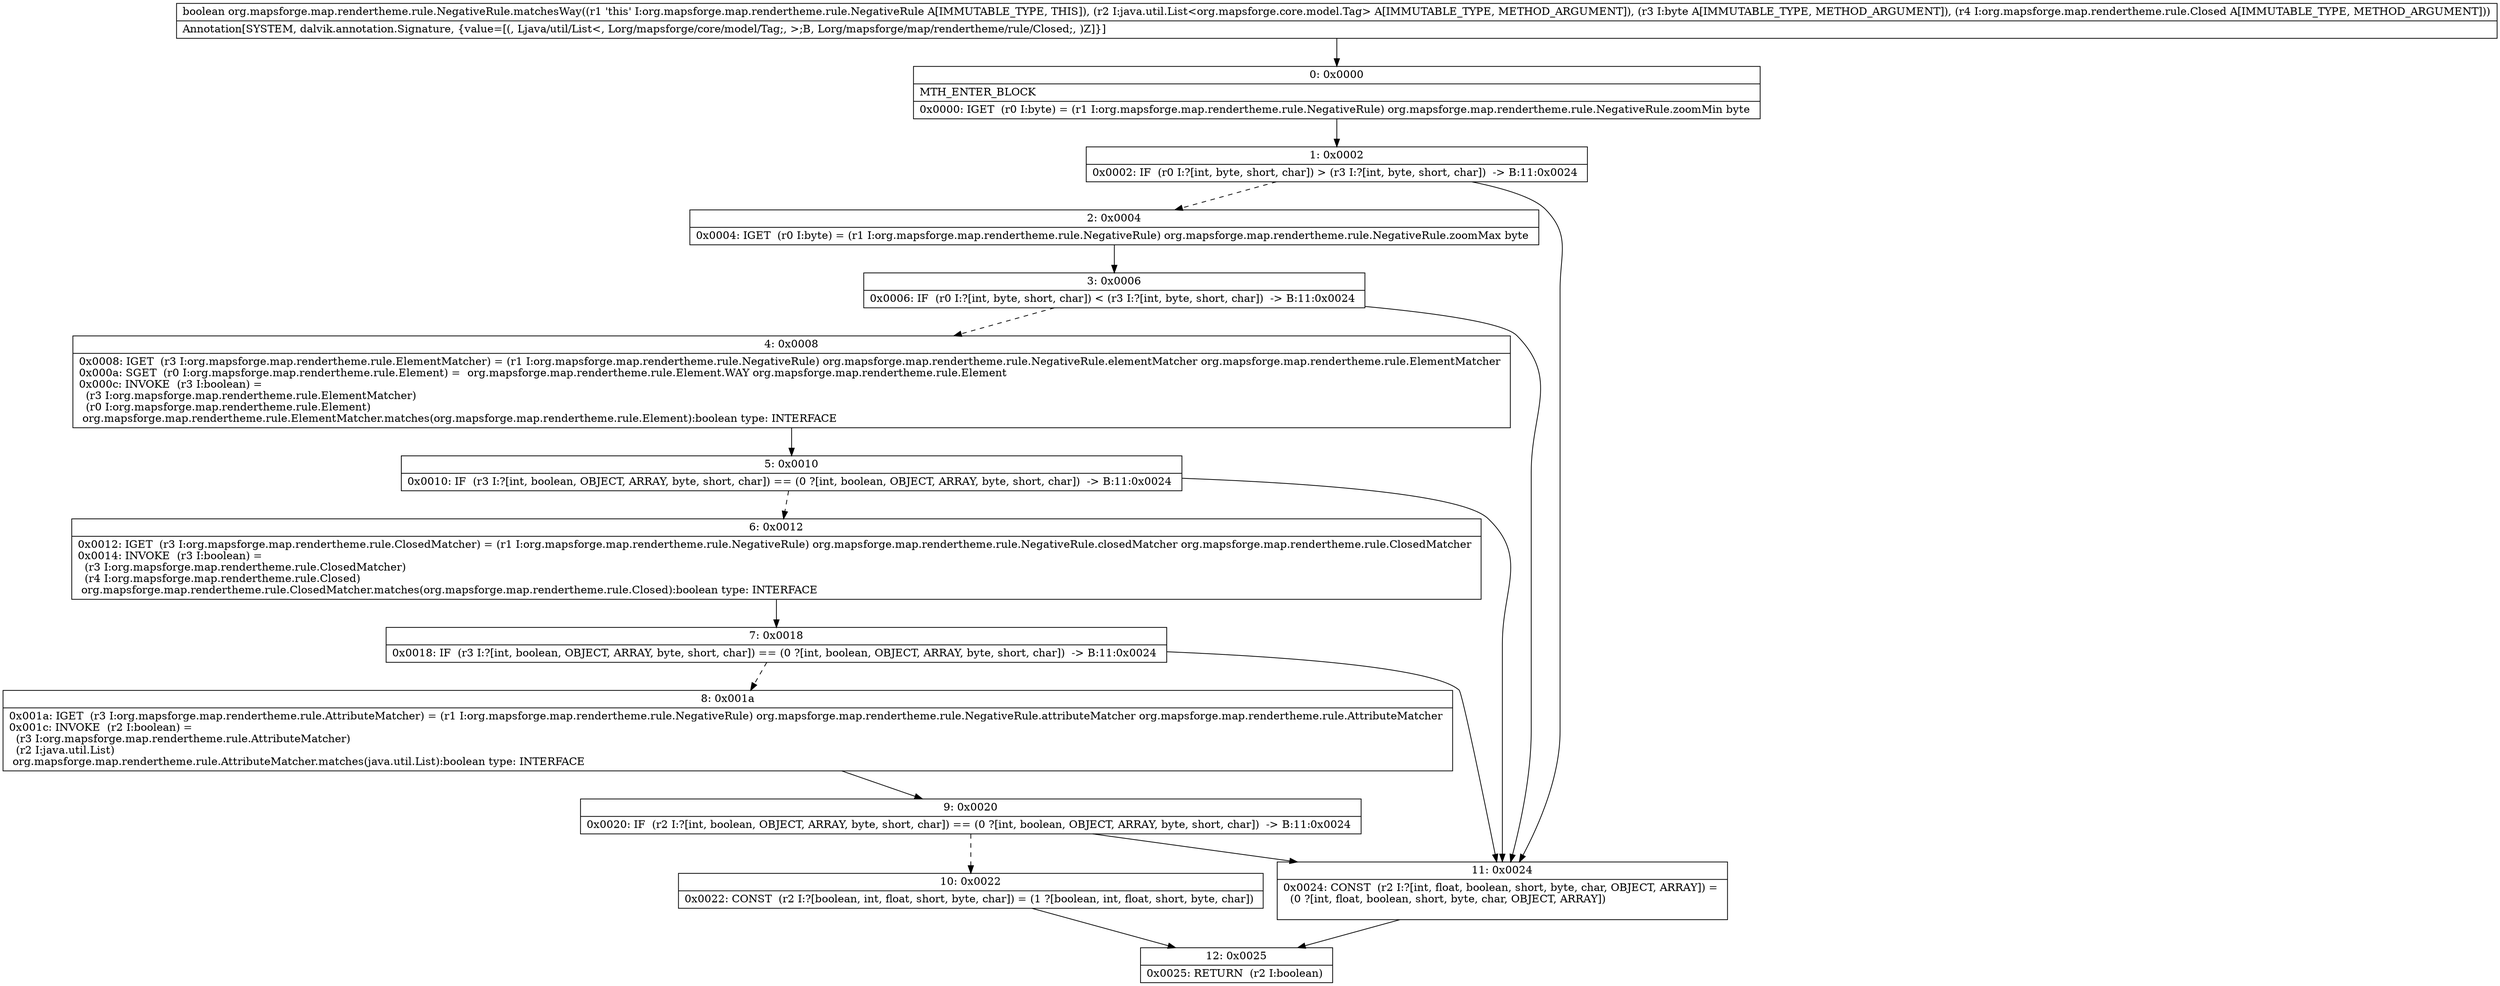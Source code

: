 digraph "CFG fororg.mapsforge.map.rendertheme.rule.NegativeRule.matchesWay(Ljava\/util\/List;BLorg\/mapsforge\/map\/rendertheme\/rule\/Closed;)Z" {
Node_0 [shape=record,label="{0\:\ 0x0000|MTH_ENTER_BLOCK\l|0x0000: IGET  (r0 I:byte) = (r1 I:org.mapsforge.map.rendertheme.rule.NegativeRule) org.mapsforge.map.rendertheme.rule.NegativeRule.zoomMin byte \l}"];
Node_1 [shape=record,label="{1\:\ 0x0002|0x0002: IF  (r0 I:?[int, byte, short, char]) \> (r3 I:?[int, byte, short, char])  \-\> B:11:0x0024 \l}"];
Node_2 [shape=record,label="{2\:\ 0x0004|0x0004: IGET  (r0 I:byte) = (r1 I:org.mapsforge.map.rendertheme.rule.NegativeRule) org.mapsforge.map.rendertheme.rule.NegativeRule.zoomMax byte \l}"];
Node_3 [shape=record,label="{3\:\ 0x0006|0x0006: IF  (r0 I:?[int, byte, short, char]) \< (r3 I:?[int, byte, short, char])  \-\> B:11:0x0024 \l}"];
Node_4 [shape=record,label="{4\:\ 0x0008|0x0008: IGET  (r3 I:org.mapsforge.map.rendertheme.rule.ElementMatcher) = (r1 I:org.mapsforge.map.rendertheme.rule.NegativeRule) org.mapsforge.map.rendertheme.rule.NegativeRule.elementMatcher org.mapsforge.map.rendertheme.rule.ElementMatcher \l0x000a: SGET  (r0 I:org.mapsforge.map.rendertheme.rule.Element) =  org.mapsforge.map.rendertheme.rule.Element.WAY org.mapsforge.map.rendertheme.rule.Element \l0x000c: INVOKE  (r3 I:boolean) = \l  (r3 I:org.mapsforge.map.rendertheme.rule.ElementMatcher)\l  (r0 I:org.mapsforge.map.rendertheme.rule.Element)\l org.mapsforge.map.rendertheme.rule.ElementMatcher.matches(org.mapsforge.map.rendertheme.rule.Element):boolean type: INTERFACE \l}"];
Node_5 [shape=record,label="{5\:\ 0x0010|0x0010: IF  (r3 I:?[int, boolean, OBJECT, ARRAY, byte, short, char]) == (0 ?[int, boolean, OBJECT, ARRAY, byte, short, char])  \-\> B:11:0x0024 \l}"];
Node_6 [shape=record,label="{6\:\ 0x0012|0x0012: IGET  (r3 I:org.mapsforge.map.rendertheme.rule.ClosedMatcher) = (r1 I:org.mapsforge.map.rendertheme.rule.NegativeRule) org.mapsforge.map.rendertheme.rule.NegativeRule.closedMatcher org.mapsforge.map.rendertheme.rule.ClosedMatcher \l0x0014: INVOKE  (r3 I:boolean) = \l  (r3 I:org.mapsforge.map.rendertheme.rule.ClosedMatcher)\l  (r4 I:org.mapsforge.map.rendertheme.rule.Closed)\l org.mapsforge.map.rendertheme.rule.ClosedMatcher.matches(org.mapsforge.map.rendertheme.rule.Closed):boolean type: INTERFACE \l}"];
Node_7 [shape=record,label="{7\:\ 0x0018|0x0018: IF  (r3 I:?[int, boolean, OBJECT, ARRAY, byte, short, char]) == (0 ?[int, boolean, OBJECT, ARRAY, byte, short, char])  \-\> B:11:0x0024 \l}"];
Node_8 [shape=record,label="{8\:\ 0x001a|0x001a: IGET  (r3 I:org.mapsforge.map.rendertheme.rule.AttributeMatcher) = (r1 I:org.mapsforge.map.rendertheme.rule.NegativeRule) org.mapsforge.map.rendertheme.rule.NegativeRule.attributeMatcher org.mapsforge.map.rendertheme.rule.AttributeMatcher \l0x001c: INVOKE  (r2 I:boolean) = \l  (r3 I:org.mapsforge.map.rendertheme.rule.AttributeMatcher)\l  (r2 I:java.util.List)\l org.mapsforge.map.rendertheme.rule.AttributeMatcher.matches(java.util.List):boolean type: INTERFACE \l}"];
Node_9 [shape=record,label="{9\:\ 0x0020|0x0020: IF  (r2 I:?[int, boolean, OBJECT, ARRAY, byte, short, char]) == (0 ?[int, boolean, OBJECT, ARRAY, byte, short, char])  \-\> B:11:0x0024 \l}"];
Node_10 [shape=record,label="{10\:\ 0x0022|0x0022: CONST  (r2 I:?[boolean, int, float, short, byte, char]) = (1 ?[boolean, int, float, short, byte, char]) \l}"];
Node_11 [shape=record,label="{11\:\ 0x0024|0x0024: CONST  (r2 I:?[int, float, boolean, short, byte, char, OBJECT, ARRAY]) = \l  (0 ?[int, float, boolean, short, byte, char, OBJECT, ARRAY])\l \l}"];
Node_12 [shape=record,label="{12\:\ 0x0025|0x0025: RETURN  (r2 I:boolean) \l}"];
MethodNode[shape=record,label="{boolean org.mapsforge.map.rendertheme.rule.NegativeRule.matchesWay((r1 'this' I:org.mapsforge.map.rendertheme.rule.NegativeRule A[IMMUTABLE_TYPE, THIS]), (r2 I:java.util.List\<org.mapsforge.core.model.Tag\> A[IMMUTABLE_TYPE, METHOD_ARGUMENT]), (r3 I:byte A[IMMUTABLE_TYPE, METHOD_ARGUMENT]), (r4 I:org.mapsforge.map.rendertheme.rule.Closed A[IMMUTABLE_TYPE, METHOD_ARGUMENT]))  | Annotation[SYSTEM, dalvik.annotation.Signature, \{value=[(, Ljava\/util\/List\<, Lorg\/mapsforge\/core\/model\/Tag;, \>;B, Lorg\/mapsforge\/map\/rendertheme\/rule\/Closed;, )Z]\}]\l}"];
MethodNode -> Node_0;
Node_0 -> Node_1;
Node_1 -> Node_2[style=dashed];
Node_1 -> Node_11;
Node_2 -> Node_3;
Node_3 -> Node_4[style=dashed];
Node_3 -> Node_11;
Node_4 -> Node_5;
Node_5 -> Node_6[style=dashed];
Node_5 -> Node_11;
Node_6 -> Node_7;
Node_7 -> Node_8[style=dashed];
Node_7 -> Node_11;
Node_8 -> Node_9;
Node_9 -> Node_10[style=dashed];
Node_9 -> Node_11;
Node_10 -> Node_12;
Node_11 -> Node_12;
}

